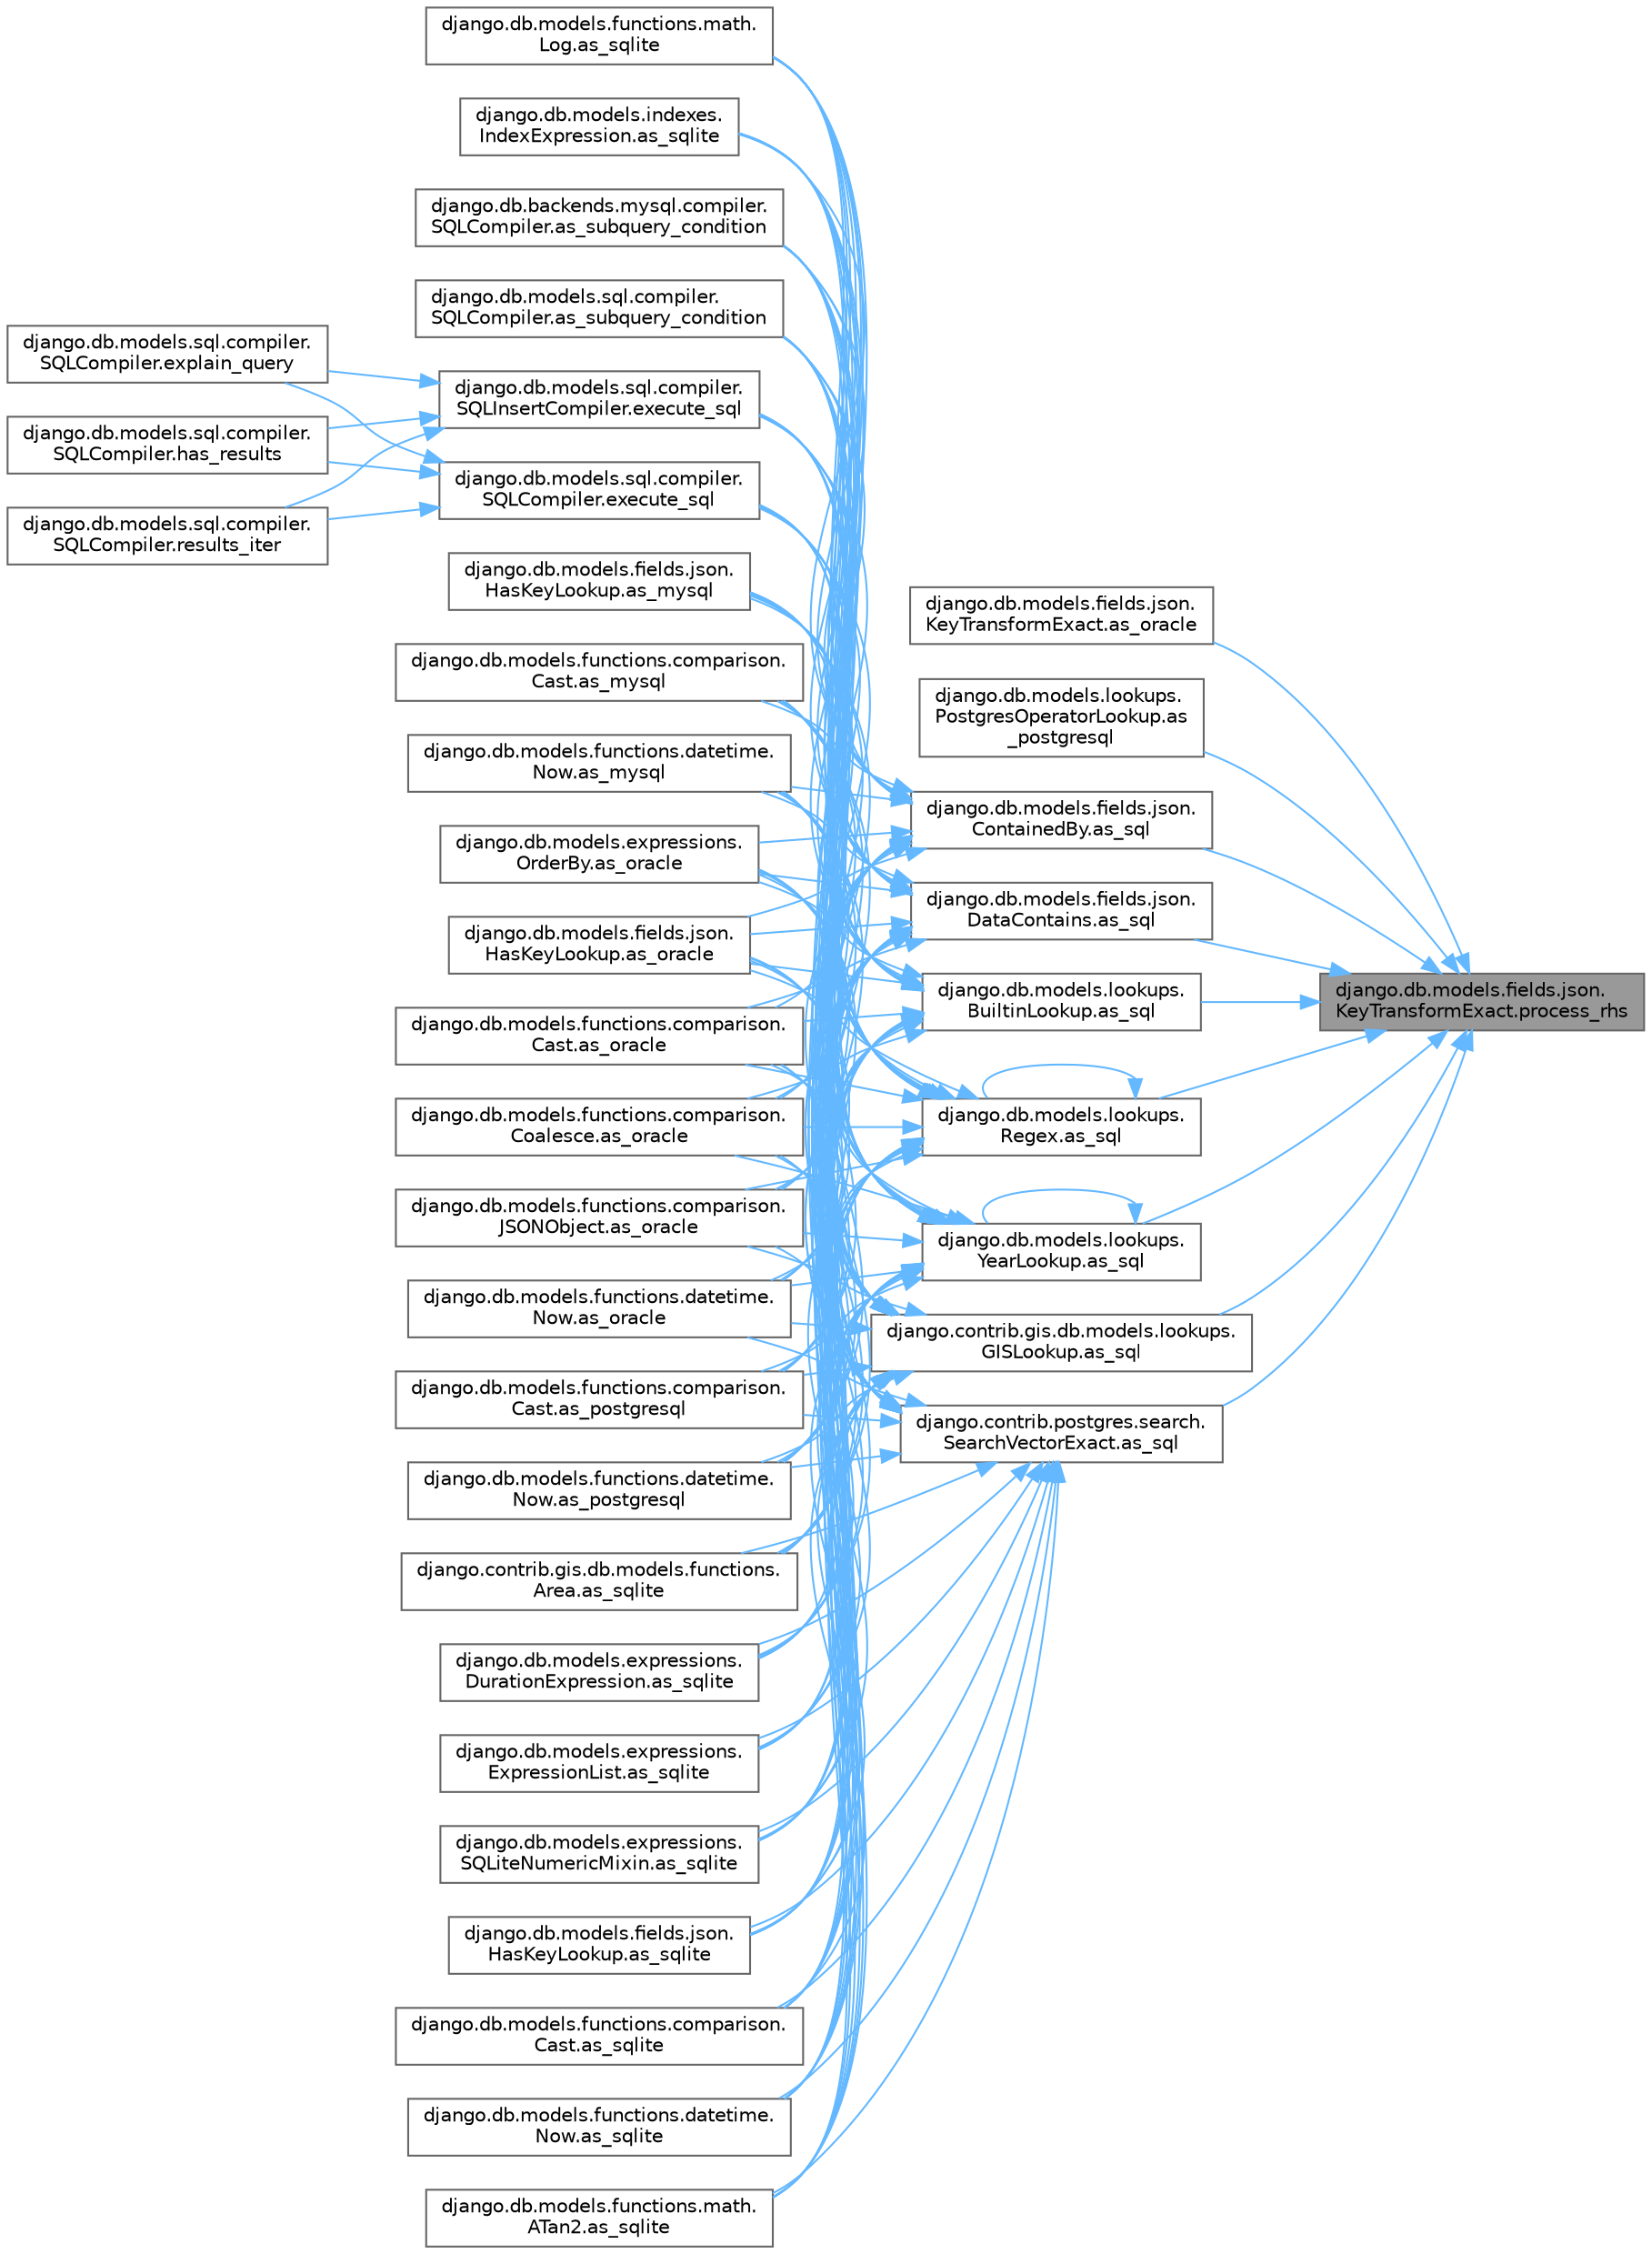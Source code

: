 digraph "django.db.models.fields.json.KeyTransformExact.process_rhs"
{
 // LATEX_PDF_SIZE
  bgcolor="transparent";
  edge [fontname=Helvetica,fontsize=10,labelfontname=Helvetica,labelfontsize=10];
  node [fontname=Helvetica,fontsize=10,shape=box,height=0.2,width=0.4];
  rankdir="RL";
  Node1 [id="Node000001",label="django.db.models.fields.json.\lKeyTransformExact.process_rhs",height=0.2,width=0.4,color="gray40", fillcolor="grey60", style="filled", fontcolor="black",tooltip=" "];
  Node1 -> Node2 [id="edge1_Node000001_Node000002",dir="back",color="steelblue1",style="solid",tooltip=" "];
  Node2 [id="Node000002",label="django.db.models.fields.json.\lKeyTransformExact.as_oracle",height=0.2,width=0.4,color="grey40", fillcolor="white", style="filled",URL="$classdjango_1_1db_1_1models_1_1fields_1_1json_1_1_key_transform_exact.html#aa4301428a92a3405546449c215167d63",tooltip=" "];
  Node1 -> Node3 [id="edge2_Node000001_Node000003",dir="back",color="steelblue1",style="solid",tooltip=" "];
  Node3 [id="Node000003",label="django.db.models.lookups.\lPostgresOperatorLookup.as\l_postgresql",height=0.2,width=0.4,color="grey40", fillcolor="white", style="filled",URL="$classdjango_1_1db_1_1models_1_1lookups_1_1_postgres_operator_lookup.html#aa5fcb781a6ce643334a068601641eeb8",tooltip=" "];
  Node1 -> Node4 [id="edge3_Node000001_Node000004",dir="back",color="steelblue1",style="solid",tooltip=" "];
  Node4 [id="Node000004",label="django.contrib.gis.db.models.lookups.\lGISLookup.as_sql",height=0.2,width=0.4,color="grey40", fillcolor="white", style="filled",URL="$classdjango_1_1contrib_1_1gis_1_1db_1_1models_1_1lookups_1_1_g_i_s_lookup.html#a205b0f4d374825c94cddf5a23b4a415f",tooltip=" "];
  Node4 -> Node5 [id="edge4_Node000004_Node000005",dir="back",color="steelblue1",style="solid",tooltip=" "];
  Node5 [id="Node000005",label="django.db.models.fields.json.\lHasKeyLookup.as_mysql",height=0.2,width=0.4,color="grey40", fillcolor="white", style="filled",URL="$classdjango_1_1db_1_1models_1_1fields_1_1json_1_1_has_key_lookup.html#a10f67427287f2c0ea32513ca6f481e96",tooltip=" "];
  Node4 -> Node6 [id="edge5_Node000004_Node000006",dir="back",color="steelblue1",style="solid",tooltip=" "];
  Node6 [id="Node000006",label="django.db.models.functions.comparison.\lCast.as_mysql",height=0.2,width=0.4,color="grey40", fillcolor="white", style="filled",URL="$classdjango_1_1db_1_1models_1_1functions_1_1comparison_1_1_cast.html#a447737891e955909c6a381529a67a84e",tooltip=" "];
  Node4 -> Node7 [id="edge6_Node000004_Node000007",dir="back",color="steelblue1",style="solid",tooltip=" "];
  Node7 [id="Node000007",label="django.db.models.functions.datetime.\lNow.as_mysql",height=0.2,width=0.4,color="grey40", fillcolor="white", style="filled",URL="$classdjango_1_1db_1_1models_1_1functions_1_1datetime_1_1_now.html#a070a9334fb198086c0c4e96e9725d92b",tooltip=" "];
  Node4 -> Node8 [id="edge7_Node000004_Node000008",dir="back",color="steelblue1",style="solid",tooltip=" "];
  Node8 [id="Node000008",label="django.db.models.expressions.\lOrderBy.as_oracle",height=0.2,width=0.4,color="grey40", fillcolor="white", style="filled",URL="$classdjango_1_1db_1_1models_1_1expressions_1_1_order_by.html#af9b6ede9b0df85d6bcf54f983b3a8f6a",tooltip=" "];
  Node4 -> Node9 [id="edge8_Node000004_Node000009",dir="back",color="steelblue1",style="solid",tooltip=" "];
  Node9 [id="Node000009",label="django.db.models.fields.json.\lHasKeyLookup.as_oracle",height=0.2,width=0.4,color="grey40", fillcolor="white", style="filled",URL="$classdjango_1_1db_1_1models_1_1fields_1_1json_1_1_has_key_lookup.html#afbb88aa4fb23b3ec3acdc695c2f52398",tooltip=" "];
  Node4 -> Node10 [id="edge9_Node000004_Node000010",dir="back",color="steelblue1",style="solid",tooltip=" "];
  Node10 [id="Node000010",label="django.db.models.functions.comparison.\lCast.as_oracle",height=0.2,width=0.4,color="grey40", fillcolor="white", style="filled",URL="$classdjango_1_1db_1_1models_1_1functions_1_1comparison_1_1_cast.html#ad466cd7ca85dc257d9e2718f41a263ec",tooltip=" "];
  Node4 -> Node11 [id="edge10_Node000004_Node000011",dir="back",color="steelblue1",style="solid",tooltip=" "];
  Node11 [id="Node000011",label="django.db.models.functions.comparison.\lCoalesce.as_oracle",height=0.2,width=0.4,color="grey40", fillcolor="white", style="filled",URL="$classdjango_1_1db_1_1models_1_1functions_1_1comparison_1_1_coalesce.html#a1bbeea180ef3ef4d8ba5d51d33d6ef85",tooltip=" "];
  Node4 -> Node12 [id="edge11_Node000004_Node000012",dir="back",color="steelblue1",style="solid",tooltip=" "];
  Node12 [id="Node000012",label="django.db.models.functions.comparison.\lJSONObject.as_oracle",height=0.2,width=0.4,color="grey40", fillcolor="white", style="filled",URL="$classdjango_1_1db_1_1models_1_1functions_1_1comparison_1_1_j_s_o_n_object.html#a4b4fa1161d27b0a9bbbdd0370e9af364",tooltip=" "];
  Node4 -> Node13 [id="edge12_Node000004_Node000013",dir="back",color="steelblue1",style="solid",tooltip=" "];
  Node13 [id="Node000013",label="django.db.models.functions.datetime.\lNow.as_oracle",height=0.2,width=0.4,color="grey40", fillcolor="white", style="filled",URL="$classdjango_1_1db_1_1models_1_1functions_1_1datetime_1_1_now.html#ad5e1ae918a5c4d39f675f98280440538",tooltip=" "];
  Node4 -> Node14 [id="edge13_Node000004_Node000014",dir="back",color="steelblue1",style="solid",tooltip=" "];
  Node14 [id="Node000014",label="django.db.models.functions.comparison.\lCast.as_postgresql",height=0.2,width=0.4,color="grey40", fillcolor="white", style="filled",URL="$classdjango_1_1db_1_1models_1_1functions_1_1comparison_1_1_cast.html#ae51aa6aa6fe8ca7064d8bca2f8e05188",tooltip=" "];
  Node4 -> Node15 [id="edge14_Node000004_Node000015",dir="back",color="steelblue1",style="solid",tooltip=" "];
  Node15 [id="Node000015",label="django.db.models.functions.datetime.\lNow.as_postgresql",height=0.2,width=0.4,color="grey40", fillcolor="white", style="filled",URL="$classdjango_1_1db_1_1models_1_1functions_1_1datetime_1_1_now.html#af1402a88867fc6d69f3f56f655f37fca",tooltip=" "];
  Node4 -> Node16 [id="edge15_Node000004_Node000016",dir="back",color="steelblue1",style="solid",tooltip=" "];
  Node16 [id="Node000016",label="django.contrib.gis.db.models.functions.\lArea.as_sqlite",height=0.2,width=0.4,color="grey40", fillcolor="white", style="filled",URL="$classdjango_1_1contrib_1_1gis_1_1db_1_1models_1_1functions_1_1_area.html#ab8bfa3d35d4368e04318069dd28bd2ca",tooltip=" "];
  Node4 -> Node17 [id="edge16_Node000004_Node000017",dir="back",color="steelblue1",style="solid",tooltip=" "];
  Node17 [id="Node000017",label="django.db.models.expressions.\lDurationExpression.as_sqlite",height=0.2,width=0.4,color="grey40", fillcolor="white", style="filled",URL="$classdjango_1_1db_1_1models_1_1expressions_1_1_duration_expression.html#a5f33f70ca03904ce9b2e9824652e9fff",tooltip=" "];
  Node4 -> Node18 [id="edge17_Node000004_Node000018",dir="back",color="steelblue1",style="solid",tooltip=" "];
  Node18 [id="Node000018",label="django.db.models.expressions.\lExpressionList.as_sqlite",height=0.2,width=0.4,color="grey40", fillcolor="white", style="filled",URL="$classdjango_1_1db_1_1models_1_1expressions_1_1_expression_list.html#ae577275a98dec786535830e8d24aa13e",tooltip=" "];
  Node4 -> Node19 [id="edge18_Node000004_Node000019",dir="back",color="steelblue1",style="solid",tooltip=" "];
  Node19 [id="Node000019",label="django.db.models.expressions.\lSQLiteNumericMixin.as_sqlite",height=0.2,width=0.4,color="grey40", fillcolor="white", style="filled",URL="$classdjango_1_1db_1_1models_1_1expressions_1_1_s_q_lite_numeric_mixin.html#a7c649b97074b00e095c4ee2b3bc62482",tooltip=" "];
  Node4 -> Node20 [id="edge19_Node000004_Node000020",dir="back",color="steelblue1",style="solid",tooltip=" "];
  Node20 [id="Node000020",label="django.db.models.fields.json.\lHasKeyLookup.as_sqlite",height=0.2,width=0.4,color="grey40", fillcolor="white", style="filled",URL="$classdjango_1_1db_1_1models_1_1fields_1_1json_1_1_has_key_lookup.html#aaa01efd0fa197e203c40f6f05b000141",tooltip=" "];
  Node4 -> Node21 [id="edge20_Node000004_Node000021",dir="back",color="steelblue1",style="solid",tooltip=" "];
  Node21 [id="Node000021",label="django.db.models.functions.comparison.\lCast.as_sqlite",height=0.2,width=0.4,color="grey40", fillcolor="white", style="filled",URL="$classdjango_1_1db_1_1models_1_1functions_1_1comparison_1_1_cast.html#a1943b51797a168ff6a3ad37005086d8c",tooltip=" "];
  Node4 -> Node22 [id="edge21_Node000004_Node000022",dir="back",color="steelblue1",style="solid",tooltip=" "];
  Node22 [id="Node000022",label="django.db.models.functions.datetime.\lNow.as_sqlite",height=0.2,width=0.4,color="grey40", fillcolor="white", style="filled",URL="$classdjango_1_1db_1_1models_1_1functions_1_1datetime_1_1_now.html#a5525700866738572645141dd6f2ef41c",tooltip=" "];
  Node4 -> Node23 [id="edge22_Node000004_Node000023",dir="back",color="steelblue1",style="solid",tooltip=" "];
  Node23 [id="Node000023",label="django.db.models.functions.math.\lATan2.as_sqlite",height=0.2,width=0.4,color="grey40", fillcolor="white", style="filled",URL="$classdjango_1_1db_1_1models_1_1functions_1_1math_1_1_a_tan2.html#ac343d11000341dfc431de19f416ea4b6",tooltip=" "];
  Node4 -> Node24 [id="edge23_Node000004_Node000024",dir="back",color="steelblue1",style="solid",tooltip=" "];
  Node24 [id="Node000024",label="django.db.models.functions.math.\lLog.as_sqlite",height=0.2,width=0.4,color="grey40", fillcolor="white", style="filled",URL="$classdjango_1_1db_1_1models_1_1functions_1_1math_1_1_log.html#afcc146563033738d87dd1dc17d005111",tooltip=" "];
  Node4 -> Node25 [id="edge24_Node000004_Node000025",dir="back",color="steelblue1",style="solid",tooltip=" "];
  Node25 [id="Node000025",label="django.db.models.indexes.\lIndexExpression.as_sqlite",height=0.2,width=0.4,color="grey40", fillcolor="white", style="filled",URL="$classdjango_1_1db_1_1models_1_1indexes_1_1_index_expression.html#af6e5b161cb97d0b8bce944455e8e0d53",tooltip=" "];
  Node4 -> Node26 [id="edge25_Node000004_Node000026",dir="back",color="steelblue1",style="solid",tooltip=" "];
  Node26 [id="Node000026",label="django.db.backends.mysql.compiler.\lSQLCompiler.as_subquery_condition",height=0.2,width=0.4,color="grey40", fillcolor="white", style="filled",URL="$classdjango_1_1db_1_1backends_1_1mysql_1_1compiler_1_1_s_q_l_compiler.html#ab79da4712a24ed75ce13002a54fe8d46",tooltip=" "];
  Node4 -> Node27 [id="edge26_Node000004_Node000027",dir="back",color="steelblue1",style="solid",tooltip=" "];
  Node27 [id="Node000027",label="django.db.models.sql.compiler.\lSQLCompiler.as_subquery_condition",height=0.2,width=0.4,color="grey40", fillcolor="white", style="filled",URL="$classdjango_1_1db_1_1models_1_1sql_1_1compiler_1_1_s_q_l_compiler.html#a78bdce11e05140ed74db8f5463bedfce",tooltip=" "];
  Node4 -> Node28 [id="edge27_Node000004_Node000028",dir="back",color="steelblue1",style="solid",tooltip=" "];
  Node28 [id="Node000028",label="django.db.models.sql.compiler.\lSQLCompiler.execute_sql",height=0.2,width=0.4,color="grey40", fillcolor="white", style="filled",URL="$classdjango_1_1db_1_1models_1_1sql_1_1compiler_1_1_s_q_l_compiler.html#a07cbbc7958a72203f8ebe9ba29b9356f",tooltip=" "];
  Node28 -> Node29 [id="edge28_Node000028_Node000029",dir="back",color="steelblue1",style="solid",tooltip=" "];
  Node29 [id="Node000029",label="django.db.models.sql.compiler.\lSQLCompiler.explain_query",height=0.2,width=0.4,color="grey40", fillcolor="white", style="filled",URL="$classdjango_1_1db_1_1models_1_1sql_1_1compiler_1_1_s_q_l_compiler.html#ae37702aee3a2c220b0d45022bece3120",tooltip=" "];
  Node28 -> Node30 [id="edge29_Node000028_Node000030",dir="back",color="steelblue1",style="solid",tooltip=" "];
  Node30 [id="Node000030",label="django.db.models.sql.compiler.\lSQLCompiler.has_results",height=0.2,width=0.4,color="grey40", fillcolor="white", style="filled",URL="$classdjango_1_1db_1_1models_1_1sql_1_1compiler_1_1_s_q_l_compiler.html#a730571b9b54a4d28aed6af579018b5d4",tooltip=" "];
  Node28 -> Node31 [id="edge30_Node000028_Node000031",dir="back",color="steelblue1",style="solid",tooltip=" "];
  Node31 [id="Node000031",label="django.db.models.sql.compiler.\lSQLCompiler.results_iter",height=0.2,width=0.4,color="grey40", fillcolor="white", style="filled",URL="$classdjango_1_1db_1_1models_1_1sql_1_1compiler_1_1_s_q_l_compiler.html#ae75172de9cb1885c3c8e9842460ee1a6",tooltip=" "];
  Node4 -> Node32 [id="edge31_Node000004_Node000032",dir="back",color="steelblue1",style="solid",tooltip=" "];
  Node32 [id="Node000032",label="django.db.models.sql.compiler.\lSQLInsertCompiler.execute_sql",height=0.2,width=0.4,color="grey40", fillcolor="white", style="filled",URL="$classdjango_1_1db_1_1models_1_1sql_1_1compiler_1_1_s_q_l_insert_compiler.html#a59b977e6c439adafa1c3b0092dd7074f",tooltip=" "];
  Node32 -> Node29 [id="edge32_Node000032_Node000029",dir="back",color="steelblue1",style="solid",tooltip=" "];
  Node32 -> Node30 [id="edge33_Node000032_Node000030",dir="back",color="steelblue1",style="solid",tooltip=" "];
  Node32 -> Node31 [id="edge34_Node000032_Node000031",dir="back",color="steelblue1",style="solid",tooltip=" "];
  Node1 -> Node33 [id="edge35_Node000001_Node000033",dir="back",color="steelblue1",style="solid",tooltip=" "];
  Node33 [id="Node000033",label="django.contrib.postgres.search.\lSearchVectorExact.as_sql",height=0.2,width=0.4,color="grey40", fillcolor="white", style="filled",URL="$classdjango_1_1contrib_1_1postgres_1_1search_1_1_search_vector_exact.html#a6c2ef3f70f628015bf404fa3fd413f87",tooltip=" "];
  Node33 -> Node5 [id="edge36_Node000033_Node000005",dir="back",color="steelblue1",style="solid",tooltip=" "];
  Node33 -> Node6 [id="edge37_Node000033_Node000006",dir="back",color="steelblue1",style="solid",tooltip=" "];
  Node33 -> Node7 [id="edge38_Node000033_Node000007",dir="back",color="steelblue1",style="solid",tooltip=" "];
  Node33 -> Node8 [id="edge39_Node000033_Node000008",dir="back",color="steelblue1",style="solid",tooltip=" "];
  Node33 -> Node9 [id="edge40_Node000033_Node000009",dir="back",color="steelblue1",style="solid",tooltip=" "];
  Node33 -> Node10 [id="edge41_Node000033_Node000010",dir="back",color="steelblue1",style="solid",tooltip=" "];
  Node33 -> Node11 [id="edge42_Node000033_Node000011",dir="back",color="steelblue1",style="solid",tooltip=" "];
  Node33 -> Node12 [id="edge43_Node000033_Node000012",dir="back",color="steelblue1",style="solid",tooltip=" "];
  Node33 -> Node13 [id="edge44_Node000033_Node000013",dir="back",color="steelblue1",style="solid",tooltip=" "];
  Node33 -> Node14 [id="edge45_Node000033_Node000014",dir="back",color="steelblue1",style="solid",tooltip=" "];
  Node33 -> Node15 [id="edge46_Node000033_Node000015",dir="back",color="steelblue1",style="solid",tooltip=" "];
  Node33 -> Node16 [id="edge47_Node000033_Node000016",dir="back",color="steelblue1",style="solid",tooltip=" "];
  Node33 -> Node17 [id="edge48_Node000033_Node000017",dir="back",color="steelblue1",style="solid",tooltip=" "];
  Node33 -> Node18 [id="edge49_Node000033_Node000018",dir="back",color="steelblue1",style="solid",tooltip=" "];
  Node33 -> Node19 [id="edge50_Node000033_Node000019",dir="back",color="steelblue1",style="solid",tooltip=" "];
  Node33 -> Node20 [id="edge51_Node000033_Node000020",dir="back",color="steelblue1",style="solid",tooltip=" "];
  Node33 -> Node21 [id="edge52_Node000033_Node000021",dir="back",color="steelblue1",style="solid",tooltip=" "];
  Node33 -> Node22 [id="edge53_Node000033_Node000022",dir="back",color="steelblue1",style="solid",tooltip=" "];
  Node33 -> Node23 [id="edge54_Node000033_Node000023",dir="back",color="steelblue1",style="solid",tooltip=" "];
  Node33 -> Node24 [id="edge55_Node000033_Node000024",dir="back",color="steelblue1",style="solid",tooltip=" "];
  Node33 -> Node25 [id="edge56_Node000033_Node000025",dir="back",color="steelblue1",style="solid",tooltip=" "];
  Node33 -> Node26 [id="edge57_Node000033_Node000026",dir="back",color="steelblue1",style="solid",tooltip=" "];
  Node33 -> Node27 [id="edge58_Node000033_Node000027",dir="back",color="steelblue1",style="solid",tooltip=" "];
  Node33 -> Node28 [id="edge59_Node000033_Node000028",dir="back",color="steelblue1",style="solid",tooltip=" "];
  Node33 -> Node32 [id="edge60_Node000033_Node000032",dir="back",color="steelblue1",style="solid",tooltip=" "];
  Node1 -> Node34 [id="edge61_Node000001_Node000034",dir="back",color="steelblue1",style="solid",tooltip=" "];
  Node34 [id="Node000034",label="django.db.models.fields.json.\lContainedBy.as_sql",height=0.2,width=0.4,color="grey40", fillcolor="white", style="filled",URL="$classdjango_1_1db_1_1models_1_1fields_1_1json_1_1_contained_by.html#aae40a614388b71105b07f4af5784eed5",tooltip=" "];
  Node34 -> Node5 [id="edge62_Node000034_Node000005",dir="back",color="steelblue1",style="solid",tooltip=" "];
  Node34 -> Node6 [id="edge63_Node000034_Node000006",dir="back",color="steelblue1",style="solid",tooltip=" "];
  Node34 -> Node7 [id="edge64_Node000034_Node000007",dir="back",color="steelblue1",style="solid",tooltip=" "];
  Node34 -> Node8 [id="edge65_Node000034_Node000008",dir="back",color="steelblue1",style="solid",tooltip=" "];
  Node34 -> Node9 [id="edge66_Node000034_Node000009",dir="back",color="steelblue1",style="solid",tooltip=" "];
  Node34 -> Node10 [id="edge67_Node000034_Node000010",dir="back",color="steelblue1",style="solid",tooltip=" "];
  Node34 -> Node11 [id="edge68_Node000034_Node000011",dir="back",color="steelblue1",style="solid",tooltip=" "];
  Node34 -> Node12 [id="edge69_Node000034_Node000012",dir="back",color="steelblue1",style="solid",tooltip=" "];
  Node34 -> Node13 [id="edge70_Node000034_Node000013",dir="back",color="steelblue1",style="solid",tooltip=" "];
  Node34 -> Node14 [id="edge71_Node000034_Node000014",dir="back",color="steelblue1",style="solid",tooltip=" "];
  Node34 -> Node15 [id="edge72_Node000034_Node000015",dir="back",color="steelblue1",style="solid",tooltip=" "];
  Node34 -> Node16 [id="edge73_Node000034_Node000016",dir="back",color="steelblue1",style="solid",tooltip=" "];
  Node34 -> Node17 [id="edge74_Node000034_Node000017",dir="back",color="steelblue1",style="solid",tooltip=" "];
  Node34 -> Node18 [id="edge75_Node000034_Node000018",dir="back",color="steelblue1",style="solid",tooltip=" "];
  Node34 -> Node19 [id="edge76_Node000034_Node000019",dir="back",color="steelblue1",style="solid",tooltip=" "];
  Node34 -> Node20 [id="edge77_Node000034_Node000020",dir="back",color="steelblue1",style="solid",tooltip=" "];
  Node34 -> Node21 [id="edge78_Node000034_Node000021",dir="back",color="steelblue1",style="solid",tooltip=" "];
  Node34 -> Node22 [id="edge79_Node000034_Node000022",dir="back",color="steelblue1",style="solid",tooltip=" "];
  Node34 -> Node23 [id="edge80_Node000034_Node000023",dir="back",color="steelblue1",style="solid",tooltip=" "];
  Node34 -> Node24 [id="edge81_Node000034_Node000024",dir="back",color="steelblue1",style="solid",tooltip=" "];
  Node34 -> Node25 [id="edge82_Node000034_Node000025",dir="back",color="steelblue1",style="solid",tooltip=" "];
  Node34 -> Node26 [id="edge83_Node000034_Node000026",dir="back",color="steelblue1",style="solid",tooltip=" "];
  Node34 -> Node27 [id="edge84_Node000034_Node000027",dir="back",color="steelblue1",style="solid",tooltip=" "];
  Node34 -> Node28 [id="edge85_Node000034_Node000028",dir="back",color="steelblue1",style="solid",tooltip=" "];
  Node34 -> Node32 [id="edge86_Node000034_Node000032",dir="back",color="steelblue1",style="solid",tooltip=" "];
  Node1 -> Node35 [id="edge87_Node000001_Node000035",dir="back",color="steelblue1",style="solid",tooltip=" "];
  Node35 [id="Node000035",label="django.db.models.fields.json.\lDataContains.as_sql",height=0.2,width=0.4,color="grey40", fillcolor="white", style="filled",URL="$classdjango_1_1db_1_1models_1_1fields_1_1json_1_1_data_contains.html#afafb732d23c185c8fbda13e54e15c9af",tooltip=" "];
  Node35 -> Node5 [id="edge88_Node000035_Node000005",dir="back",color="steelblue1",style="solid",tooltip=" "];
  Node35 -> Node6 [id="edge89_Node000035_Node000006",dir="back",color="steelblue1",style="solid",tooltip=" "];
  Node35 -> Node7 [id="edge90_Node000035_Node000007",dir="back",color="steelblue1",style="solid",tooltip=" "];
  Node35 -> Node8 [id="edge91_Node000035_Node000008",dir="back",color="steelblue1",style="solid",tooltip=" "];
  Node35 -> Node9 [id="edge92_Node000035_Node000009",dir="back",color="steelblue1",style="solid",tooltip=" "];
  Node35 -> Node10 [id="edge93_Node000035_Node000010",dir="back",color="steelblue1",style="solid",tooltip=" "];
  Node35 -> Node11 [id="edge94_Node000035_Node000011",dir="back",color="steelblue1",style="solid",tooltip=" "];
  Node35 -> Node12 [id="edge95_Node000035_Node000012",dir="back",color="steelblue1",style="solid",tooltip=" "];
  Node35 -> Node13 [id="edge96_Node000035_Node000013",dir="back",color="steelblue1",style="solid",tooltip=" "];
  Node35 -> Node14 [id="edge97_Node000035_Node000014",dir="back",color="steelblue1",style="solid",tooltip=" "];
  Node35 -> Node15 [id="edge98_Node000035_Node000015",dir="back",color="steelblue1",style="solid",tooltip=" "];
  Node35 -> Node16 [id="edge99_Node000035_Node000016",dir="back",color="steelblue1",style="solid",tooltip=" "];
  Node35 -> Node17 [id="edge100_Node000035_Node000017",dir="back",color="steelblue1",style="solid",tooltip=" "];
  Node35 -> Node18 [id="edge101_Node000035_Node000018",dir="back",color="steelblue1",style="solid",tooltip=" "];
  Node35 -> Node19 [id="edge102_Node000035_Node000019",dir="back",color="steelblue1",style="solid",tooltip=" "];
  Node35 -> Node20 [id="edge103_Node000035_Node000020",dir="back",color="steelblue1",style="solid",tooltip=" "];
  Node35 -> Node21 [id="edge104_Node000035_Node000021",dir="back",color="steelblue1",style="solid",tooltip=" "];
  Node35 -> Node22 [id="edge105_Node000035_Node000022",dir="back",color="steelblue1",style="solid",tooltip=" "];
  Node35 -> Node23 [id="edge106_Node000035_Node000023",dir="back",color="steelblue1",style="solid",tooltip=" "];
  Node35 -> Node24 [id="edge107_Node000035_Node000024",dir="back",color="steelblue1",style="solid",tooltip=" "];
  Node35 -> Node25 [id="edge108_Node000035_Node000025",dir="back",color="steelblue1",style="solid",tooltip=" "];
  Node35 -> Node26 [id="edge109_Node000035_Node000026",dir="back",color="steelblue1",style="solid",tooltip=" "];
  Node35 -> Node27 [id="edge110_Node000035_Node000027",dir="back",color="steelblue1",style="solid",tooltip=" "];
  Node35 -> Node28 [id="edge111_Node000035_Node000028",dir="back",color="steelblue1",style="solid",tooltip=" "];
  Node35 -> Node32 [id="edge112_Node000035_Node000032",dir="back",color="steelblue1",style="solid",tooltip=" "];
  Node1 -> Node36 [id="edge113_Node000001_Node000036",dir="back",color="steelblue1",style="solid",tooltip=" "];
  Node36 [id="Node000036",label="django.db.models.lookups.\lBuiltinLookup.as_sql",height=0.2,width=0.4,color="grey40", fillcolor="white", style="filled",URL="$classdjango_1_1db_1_1models_1_1lookups_1_1_builtin_lookup.html#a9d1c6f0deb2d1437744326d0da2c75ae",tooltip=" "];
  Node36 -> Node5 [id="edge114_Node000036_Node000005",dir="back",color="steelblue1",style="solid",tooltip=" "];
  Node36 -> Node6 [id="edge115_Node000036_Node000006",dir="back",color="steelblue1",style="solid",tooltip=" "];
  Node36 -> Node7 [id="edge116_Node000036_Node000007",dir="back",color="steelblue1",style="solid",tooltip=" "];
  Node36 -> Node8 [id="edge117_Node000036_Node000008",dir="back",color="steelblue1",style="solid",tooltip=" "];
  Node36 -> Node9 [id="edge118_Node000036_Node000009",dir="back",color="steelblue1",style="solid",tooltip=" "];
  Node36 -> Node10 [id="edge119_Node000036_Node000010",dir="back",color="steelblue1",style="solid",tooltip=" "];
  Node36 -> Node11 [id="edge120_Node000036_Node000011",dir="back",color="steelblue1",style="solid",tooltip=" "];
  Node36 -> Node12 [id="edge121_Node000036_Node000012",dir="back",color="steelblue1",style="solid",tooltip=" "];
  Node36 -> Node13 [id="edge122_Node000036_Node000013",dir="back",color="steelblue1",style="solid",tooltip=" "];
  Node36 -> Node14 [id="edge123_Node000036_Node000014",dir="back",color="steelblue1",style="solid",tooltip=" "];
  Node36 -> Node15 [id="edge124_Node000036_Node000015",dir="back",color="steelblue1",style="solid",tooltip=" "];
  Node36 -> Node16 [id="edge125_Node000036_Node000016",dir="back",color="steelblue1",style="solid",tooltip=" "];
  Node36 -> Node17 [id="edge126_Node000036_Node000017",dir="back",color="steelblue1",style="solid",tooltip=" "];
  Node36 -> Node18 [id="edge127_Node000036_Node000018",dir="back",color="steelblue1",style="solid",tooltip=" "];
  Node36 -> Node19 [id="edge128_Node000036_Node000019",dir="back",color="steelblue1",style="solid",tooltip=" "];
  Node36 -> Node20 [id="edge129_Node000036_Node000020",dir="back",color="steelblue1",style="solid",tooltip=" "];
  Node36 -> Node21 [id="edge130_Node000036_Node000021",dir="back",color="steelblue1",style="solid",tooltip=" "];
  Node36 -> Node22 [id="edge131_Node000036_Node000022",dir="back",color="steelblue1",style="solid",tooltip=" "];
  Node36 -> Node23 [id="edge132_Node000036_Node000023",dir="back",color="steelblue1",style="solid",tooltip=" "];
  Node36 -> Node24 [id="edge133_Node000036_Node000024",dir="back",color="steelblue1",style="solid",tooltip=" "];
  Node36 -> Node25 [id="edge134_Node000036_Node000025",dir="back",color="steelblue1",style="solid",tooltip=" "];
  Node36 -> Node26 [id="edge135_Node000036_Node000026",dir="back",color="steelblue1",style="solid",tooltip=" "];
  Node36 -> Node27 [id="edge136_Node000036_Node000027",dir="back",color="steelblue1",style="solid",tooltip=" "];
  Node36 -> Node28 [id="edge137_Node000036_Node000028",dir="back",color="steelblue1",style="solid",tooltip=" "];
  Node36 -> Node32 [id="edge138_Node000036_Node000032",dir="back",color="steelblue1",style="solid",tooltip=" "];
  Node1 -> Node37 [id="edge139_Node000001_Node000037",dir="back",color="steelblue1",style="solid",tooltip=" "];
  Node37 [id="Node000037",label="django.db.models.lookups.\lRegex.as_sql",height=0.2,width=0.4,color="grey40", fillcolor="white", style="filled",URL="$classdjango_1_1db_1_1models_1_1lookups_1_1_regex.html#a6c6fe61203c4b3f9686a4467a599aed0",tooltip=" "];
  Node37 -> Node5 [id="edge140_Node000037_Node000005",dir="back",color="steelblue1",style="solid",tooltip=" "];
  Node37 -> Node6 [id="edge141_Node000037_Node000006",dir="back",color="steelblue1",style="solid",tooltip=" "];
  Node37 -> Node7 [id="edge142_Node000037_Node000007",dir="back",color="steelblue1",style="solid",tooltip=" "];
  Node37 -> Node8 [id="edge143_Node000037_Node000008",dir="back",color="steelblue1",style="solid",tooltip=" "];
  Node37 -> Node9 [id="edge144_Node000037_Node000009",dir="back",color="steelblue1",style="solid",tooltip=" "];
  Node37 -> Node10 [id="edge145_Node000037_Node000010",dir="back",color="steelblue1",style="solid",tooltip=" "];
  Node37 -> Node11 [id="edge146_Node000037_Node000011",dir="back",color="steelblue1",style="solid",tooltip=" "];
  Node37 -> Node12 [id="edge147_Node000037_Node000012",dir="back",color="steelblue1",style="solid",tooltip=" "];
  Node37 -> Node13 [id="edge148_Node000037_Node000013",dir="back",color="steelblue1",style="solid",tooltip=" "];
  Node37 -> Node14 [id="edge149_Node000037_Node000014",dir="back",color="steelblue1",style="solid",tooltip=" "];
  Node37 -> Node15 [id="edge150_Node000037_Node000015",dir="back",color="steelblue1",style="solid",tooltip=" "];
  Node37 -> Node37 [id="edge151_Node000037_Node000037",dir="back",color="steelblue1",style="solid",tooltip=" "];
  Node37 -> Node16 [id="edge152_Node000037_Node000016",dir="back",color="steelblue1",style="solid",tooltip=" "];
  Node37 -> Node17 [id="edge153_Node000037_Node000017",dir="back",color="steelblue1",style="solid",tooltip=" "];
  Node37 -> Node18 [id="edge154_Node000037_Node000018",dir="back",color="steelblue1",style="solid",tooltip=" "];
  Node37 -> Node19 [id="edge155_Node000037_Node000019",dir="back",color="steelblue1",style="solid",tooltip=" "];
  Node37 -> Node20 [id="edge156_Node000037_Node000020",dir="back",color="steelblue1",style="solid",tooltip=" "];
  Node37 -> Node21 [id="edge157_Node000037_Node000021",dir="back",color="steelblue1",style="solid",tooltip=" "];
  Node37 -> Node22 [id="edge158_Node000037_Node000022",dir="back",color="steelblue1",style="solid",tooltip=" "];
  Node37 -> Node23 [id="edge159_Node000037_Node000023",dir="back",color="steelblue1",style="solid",tooltip=" "];
  Node37 -> Node24 [id="edge160_Node000037_Node000024",dir="back",color="steelblue1",style="solid",tooltip=" "];
  Node37 -> Node25 [id="edge161_Node000037_Node000025",dir="back",color="steelblue1",style="solid",tooltip=" "];
  Node37 -> Node26 [id="edge162_Node000037_Node000026",dir="back",color="steelblue1",style="solid",tooltip=" "];
  Node37 -> Node27 [id="edge163_Node000037_Node000027",dir="back",color="steelblue1",style="solid",tooltip=" "];
  Node37 -> Node28 [id="edge164_Node000037_Node000028",dir="back",color="steelblue1",style="solid",tooltip=" "];
  Node37 -> Node32 [id="edge165_Node000037_Node000032",dir="back",color="steelblue1",style="solid",tooltip=" "];
  Node1 -> Node38 [id="edge166_Node000001_Node000038",dir="back",color="steelblue1",style="solid",tooltip=" "];
  Node38 [id="Node000038",label="django.db.models.lookups.\lYearLookup.as_sql",height=0.2,width=0.4,color="grey40", fillcolor="white", style="filled",URL="$classdjango_1_1db_1_1models_1_1lookups_1_1_year_lookup.html#a0fefef3b3ac50f322fdbc4d9d150b356",tooltip=" "];
  Node38 -> Node5 [id="edge167_Node000038_Node000005",dir="back",color="steelblue1",style="solid",tooltip=" "];
  Node38 -> Node6 [id="edge168_Node000038_Node000006",dir="back",color="steelblue1",style="solid",tooltip=" "];
  Node38 -> Node7 [id="edge169_Node000038_Node000007",dir="back",color="steelblue1",style="solid",tooltip=" "];
  Node38 -> Node8 [id="edge170_Node000038_Node000008",dir="back",color="steelblue1",style="solid",tooltip=" "];
  Node38 -> Node9 [id="edge171_Node000038_Node000009",dir="back",color="steelblue1",style="solid",tooltip=" "];
  Node38 -> Node10 [id="edge172_Node000038_Node000010",dir="back",color="steelblue1",style="solid",tooltip=" "];
  Node38 -> Node11 [id="edge173_Node000038_Node000011",dir="back",color="steelblue1",style="solid",tooltip=" "];
  Node38 -> Node12 [id="edge174_Node000038_Node000012",dir="back",color="steelblue1",style="solid",tooltip=" "];
  Node38 -> Node13 [id="edge175_Node000038_Node000013",dir="back",color="steelblue1",style="solid",tooltip=" "];
  Node38 -> Node14 [id="edge176_Node000038_Node000014",dir="back",color="steelblue1",style="solid",tooltip=" "];
  Node38 -> Node15 [id="edge177_Node000038_Node000015",dir="back",color="steelblue1",style="solid",tooltip=" "];
  Node38 -> Node38 [id="edge178_Node000038_Node000038",dir="back",color="steelblue1",style="solid",tooltip=" "];
  Node38 -> Node16 [id="edge179_Node000038_Node000016",dir="back",color="steelblue1",style="solid",tooltip=" "];
  Node38 -> Node17 [id="edge180_Node000038_Node000017",dir="back",color="steelblue1",style="solid",tooltip=" "];
  Node38 -> Node18 [id="edge181_Node000038_Node000018",dir="back",color="steelblue1",style="solid",tooltip=" "];
  Node38 -> Node19 [id="edge182_Node000038_Node000019",dir="back",color="steelblue1",style="solid",tooltip=" "];
  Node38 -> Node20 [id="edge183_Node000038_Node000020",dir="back",color="steelblue1",style="solid",tooltip=" "];
  Node38 -> Node21 [id="edge184_Node000038_Node000021",dir="back",color="steelblue1",style="solid",tooltip=" "];
  Node38 -> Node22 [id="edge185_Node000038_Node000022",dir="back",color="steelblue1",style="solid",tooltip=" "];
  Node38 -> Node23 [id="edge186_Node000038_Node000023",dir="back",color="steelblue1",style="solid",tooltip=" "];
  Node38 -> Node24 [id="edge187_Node000038_Node000024",dir="back",color="steelblue1",style="solid",tooltip=" "];
  Node38 -> Node25 [id="edge188_Node000038_Node000025",dir="back",color="steelblue1",style="solid",tooltip=" "];
  Node38 -> Node26 [id="edge189_Node000038_Node000026",dir="back",color="steelblue1",style="solid",tooltip=" "];
  Node38 -> Node27 [id="edge190_Node000038_Node000027",dir="back",color="steelblue1",style="solid",tooltip=" "];
  Node38 -> Node28 [id="edge191_Node000038_Node000028",dir="back",color="steelblue1",style="solid",tooltip=" "];
  Node38 -> Node32 [id="edge192_Node000038_Node000032",dir="back",color="steelblue1",style="solid",tooltip=" "];
}
